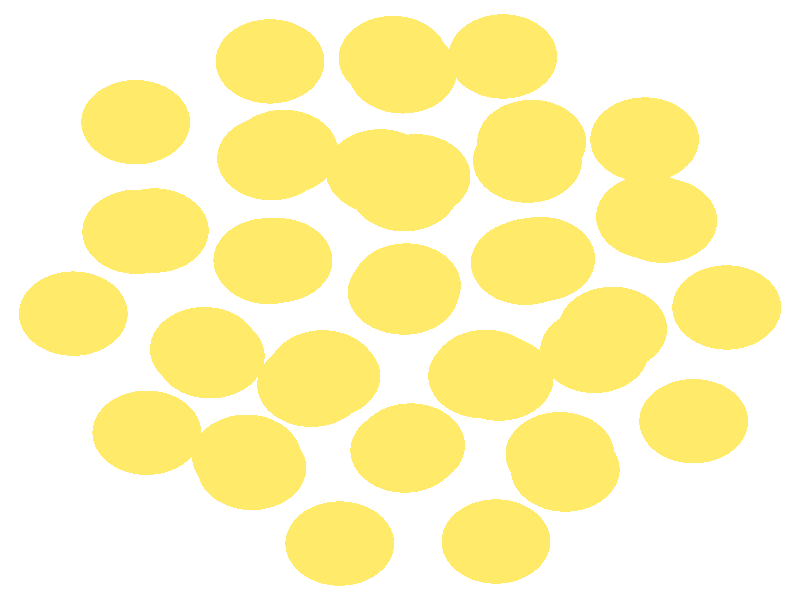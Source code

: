#include "colors.inc"
#include "finish.inc"

global_settings {assumed_gamma 1 max_trace_level 6}
background {color White}
camera {orthographic
  right -15.01*x up 14.51*y
  direction 1.00*z
  location <0,0,50.00> look_at <0,0,0>}
light_source {<  2.00,   3.00,  40.00> color White
  area_light <0.70, 0, 0>, <0, 0.70, 0>, 3, 3
  adaptive 1 jitter}

#declare simple = finish {phong 0.7}
#declare pale = finish {ambient .5 diffuse .85 roughness .001 specular 0.200 }
#declare intermediate = finish {ambient 0.3 diffuse 0.6 specular 0.10 roughness 0.04 }
#declare vmd = finish {ambient .0 diffuse .65 phong 0.1 phong_size 40. specular 0.500 }
#declare jmol = finish {ambient .2 diffuse .6 specular 1 roughness .001 metallic}
#declare ase2 = finish {ambient 0.05 brilliance 3 diffuse 0.6 metallic specular 0.70 roughness 0.04 reflection 0.15}
#declare ase3 = finish {ambient .15 brilliance 2 diffuse .6 metallic specular 1. roughness .001 reflection .0}
#declare glass = finish {ambient .05 diffuse .3 specular 1. roughness .001}
#declare Rcell = 0.050;
#declare Rbond = 0.100;

#macro atom(LOC, R, COL, FIN)
  sphere{LOC, R texture{pigment{COL} finish{FIN}}}
#end
#macro constrain(LOC, R, COL, FIN)
union{torus{R, Rcell rotate 45*z texture{pigment{COL} finish{FIN}}}
      torus{R, Rcell rotate -45*z texture{pigment{COL} finish{FIN}}}
      translate LOC}
#end

atom(<  0.12,   0.35,  -8.58>, 1.02, rgb <1.00, 0.82, 0.14>, ase3) // #0 
atom(<  0.08,   0.18,  -5.84>, 1.02, rgb <1.00, 0.82, 0.14>, ase3) // #1 
atom(<  0.08,   0.18,  -2.95>, 1.02, rgb <1.00, 0.82, 0.14>, ase3) // #2 
atom(<  0.04,   0.19,   0.00>, 1.02, rgb <1.00, 0.82, 0.14>, ase3) // #3 
atom(<  2.35,   0.90,  -7.47>, 1.02, rgb <1.00, 0.82, 0.14>, ase3) // #4 
atom(<  2.46,   0.96,  -4.39>, 1.02, rgb <1.00, 0.82, 0.14>, ase3) // #5 
atom(<  2.64,   0.99,  -1.67>, 1.02, rgb <1.00, 0.82, 0.14>, ase3) // #6 
atom(< -0.37,   3.11,  -7.24>, 1.02, rgb <1.00, 0.82, 0.14>, ase3) // #7 
atom(<  0.08,   2.68,  -4.39>, 1.02, rgb <1.00, 0.82, 0.14>, ase3) // #8 
atom(<  0.30,   2.99,  -1.45>, 1.02, rgb <1.00, 0.82, 0.14>, ase3) // #9 
atom(< -2.46,   0.92,  -7.43>, 1.02, rgb <1.00, 0.82, 0.14>, ase3) // #10 
atom(< -2.29,   0.96,  -4.39>, 1.02, rgb <1.00, 0.82, 0.14>, ase3) // #11 
atom(< -2.48,   0.96,  -1.61>, 1.02, rgb <1.00, 0.82, 0.14>, ase3) // #12 
atom(< -1.66,  -2.05,  -7.20>, 1.02, rgb <1.00, 0.82, 0.14>, ase3) // #13 
atom(< -1.39,  -1.84,  -4.39>, 1.02, rgb <1.00, 0.82, 0.14>, ase3) // #14 
atom(< -1.45,  -1.75,  -1.60>, 1.02, rgb <1.00, 0.82, 0.14>, ase3) // #15 
atom(<  1.61,  -1.74,  -7.48>, 1.02, rgb <1.00, 0.82, 0.14>, ase3) // #16 
atom(<  1.55,  -1.84,  -4.39>, 1.02, rgb <1.00, 0.82, 0.14>, ase3) // #17 
atom(<  1.86,  -1.90,  -1.59>, 1.02, rgb <1.00, 0.82, 0.14>, ase3) // #18 
atom(<  4.93,   1.92,  -5.90>, 1.02, rgb <1.00, 0.82, 0.14>, ase3) // #19 
atom(<  4.70,   2.01,  -3.01>, 1.02, rgb <1.00, 0.82, 0.14>, ase3) // #20 
atom(<  2.47,   3.82,  -5.79>, 1.02, rgb <1.00, 0.82, 0.14>, ase3) // #21 
atom(<  2.39,   3.37,  -3.23>, 1.02, rgb <1.00, 0.82, 0.14>, ase3) // #22 
atom(<  0.05,   5.53,  -6.08>, 1.02, rgb <1.00, 0.82, 0.14>, ase3) // #23 
atom(< -0.13,   5.85,  -2.99>, 1.02, rgb <1.00, 0.82, 0.14>, ase3) // #24 
atom(< -2.41,   3.43,  -5.83>, 1.02, rgb <1.00, 0.82, 0.14>, ase3) // #25 
atom(< -2.18,   3.58,  -2.71>, 1.02, rgb <1.00, 0.82, 0.14>, ase3) // #26 
atom(< -4.94,   1.65,  -5.89>, 1.02, rgb <1.00, 0.82, 0.14>, ase3) // #27 
atom(< -4.61,   1.68,  -3.02>, 1.02, rgb <1.00, 0.82, 0.14>, ase3) // #28 
atom(< -3.67,  -1.19,  -5.54>, 1.02, rgb <1.00, 0.82, 0.14>, ase3) // #29 
atom(< -3.56,  -1.36,  -2.68>, 1.02, rgb <1.00, 0.82, 0.14>, ase3) // #30 
atom(< -2.88,  -3.79,  -5.78>, 1.02, rgb <1.00, 0.82, 0.14>, ase3) // #31 
atom(< -2.78,  -4.06,  -2.76>, 1.02, rgb <1.00, 0.82, 0.14>, ase3) // #32 
atom(<  0.20,  -3.52,  -5.93>, 1.02, rgb <1.00, 0.82, 0.14>, ase3) // #33 
atom(<  0.09,  -3.64,  -2.81>, 1.02, rgb <1.00, 0.82, 0.14>, ase3) // #34 
atom(<  3.00,  -3.73,  -5.81>, 1.02, rgb <1.00, 0.82, 0.14>, ase3) // #35 
atom(<  3.10,  -4.10,  -3.42>, 1.02, rgb <1.00, 0.82, 0.14>, ase3) // #36 
atom(<  3.65,  -1.23,  -6.16>, 1.02, rgb <1.00, 0.82, 0.14>, ase3) // #37 
atom(<  3.99,  -0.70,  -3.01>, 1.02, rgb <1.00, 0.82, 0.14>, ase3) // #38 
atom(<  4.59,   3.88,  -4.57>, 1.02, rgb <1.00, 0.82, 0.14>, ase3) // #39 
atom(<  1.93,   5.89,  -4.20>, 1.02, rgb <1.00, 0.82, 0.14>, ase3) // #40 
atom(< -2.44,   5.77,  -4.23>, 1.02, rgb <1.00, 0.82, 0.14>, ase3) // #41 
atom(< -4.96,   4.30,  -4.05>, 1.02, rgb <1.00, 0.82, 0.14>, ase3) // #42 
atom(< -6.13,  -0.33,  -4.33>, 1.02, rgb <1.00, 0.82, 0.14>, ase3) // #43 
atom(< -4.75,  -3.21,  -4.23>, 1.02, rgb <1.00, 0.82, 0.14>, ase3) // #44 
atom(< -1.13,  -5.89,  -4.46>, 1.02, rgb <1.00, 0.82, 0.14>, ase3) // #45 
atom(<  1.80,  -5.84,  -4.55>, 1.02, rgb <1.00, 0.82, 0.14>, ase3) // #46 
atom(<  5.51,  -2.93,  -4.61>, 1.02, rgb <1.00, 0.82, 0.14>, ase3) // #47 
atom(<  6.13,  -0.18,  -4.45>, 1.02, rgb <1.00, 0.82, 0.14>, ase3) // #48 
